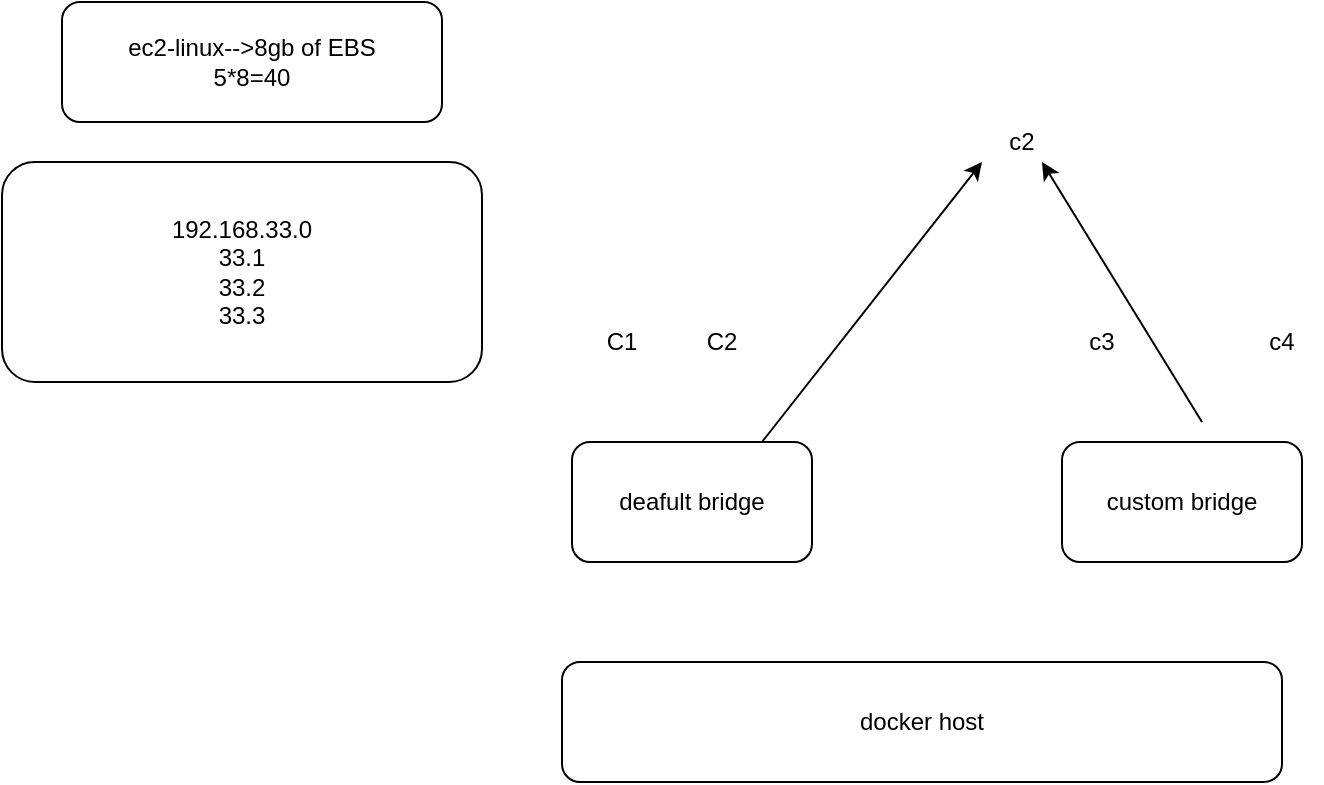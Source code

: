 <mxfile version="14.8.0" type="github">
  <diagram id="vNRMRKKJf5wKEcz3gSLy" name="Page-1">
    <mxGraphModel dx="1108" dy="482" grid="1" gridSize="10" guides="1" tooltips="1" connect="1" arrows="1" fold="1" page="1" pageScale="1" pageWidth="850" pageHeight="1100" math="0" shadow="0">
      <root>
        <mxCell id="0" />
        <mxCell id="1" parent="0" />
        <mxCell id="AiOEn3oT4aggU7Xl83LP-1" value="ec2-linux--&amp;gt;8gb of EBS&lt;br&gt;5*8=40" style="rounded=1;whiteSpace=wrap;html=1;" vertex="1" parent="1">
          <mxGeometry x="50" y="20" width="190" height="60" as="geometry" />
        </mxCell>
        <mxCell id="AiOEn3oT4aggU7Xl83LP-2" value="192.168.33.0&lt;br&gt;33.1&lt;br&gt;33.2&lt;br&gt;33.3&lt;br&gt;" style="rounded=1;whiteSpace=wrap;html=1;" vertex="1" parent="1">
          <mxGeometry x="20" y="100" width="240" height="110" as="geometry" />
        </mxCell>
        <mxCell id="AiOEn3oT4aggU7Xl83LP-3" value="docker host" style="rounded=1;whiteSpace=wrap;html=1;" vertex="1" parent="1">
          <mxGeometry x="300" y="350" width="360" height="60" as="geometry" />
        </mxCell>
        <mxCell id="AiOEn3oT4aggU7Xl83LP-4" value="deafult bridge" style="rounded=1;whiteSpace=wrap;html=1;" vertex="1" parent="1">
          <mxGeometry x="305" y="240" width="120" height="60" as="geometry" />
        </mxCell>
        <mxCell id="AiOEn3oT4aggU7Xl83LP-5" value="custom bridge" style="rounded=1;whiteSpace=wrap;html=1;" vertex="1" parent="1">
          <mxGeometry x="550" y="240" width="120" height="60" as="geometry" />
        </mxCell>
        <mxCell id="AiOEn3oT4aggU7Xl83LP-6" value="C1" style="text;html=1;strokeColor=none;fillColor=none;align=center;verticalAlign=middle;whiteSpace=wrap;rounded=0;" vertex="1" parent="1">
          <mxGeometry x="310" y="180" width="40" height="20" as="geometry" />
        </mxCell>
        <mxCell id="AiOEn3oT4aggU7Xl83LP-7" value="C2" style="text;html=1;strokeColor=none;fillColor=none;align=center;verticalAlign=middle;whiteSpace=wrap;rounded=0;" vertex="1" parent="1">
          <mxGeometry x="360" y="180" width="40" height="20" as="geometry" />
        </mxCell>
        <mxCell id="AiOEn3oT4aggU7Xl83LP-8" value="c3" style="text;html=1;strokeColor=none;fillColor=none;align=center;verticalAlign=middle;whiteSpace=wrap;rounded=0;" vertex="1" parent="1">
          <mxGeometry x="550" y="180" width="40" height="20" as="geometry" />
        </mxCell>
        <mxCell id="AiOEn3oT4aggU7Xl83LP-9" value="c4" style="text;html=1;strokeColor=none;fillColor=none;align=center;verticalAlign=middle;whiteSpace=wrap;rounded=0;" vertex="1" parent="1">
          <mxGeometry x="640" y="180" width="40" height="20" as="geometry" />
        </mxCell>
        <mxCell id="AiOEn3oT4aggU7Xl83LP-10" value="c2" style="text;html=1;strokeColor=none;fillColor=none;align=center;verticalAlign=middle;whiteSpace=wrap;rounded=0;" vertex="1" parent="1">
          <mxGeometry x="510" y="80" width="40" height="20" as="geometry" />
        </mxCell>
        <mxCell id="AiOEn3oT4aggU7Xl83LP-11" value="" style="endArrow=classic;html=1;entryX=0;entryY=1;entryDx=0;entryDy=0;" edge="1" parent="1" target="AiOEn3oT4aggU7Xl83LP-10">
          <mxGeometry width="50" height="50" relative="1" as="geometry">
            <mxPoint x="400" y="240" as="sourcePoint" />
            <mxPoint x="450" y="190" as="targetPoint" />
          </mxGeometry>
        </mxCell>
        <mxCell id="AiOEn3oT4aggU7Xl83LP-12" value="" style="endArrow=classic;html=1;entryX=0.75;entryY=1;entryDx=0;entryDy=0;" edge="1" parent="1" target="AiOEn3oT4aggU7Xl83LP-10">
          <mxGeometry width="50" height="50" relative="1" as="geometry">
            <mxPoint x="620" y="230" as="sourcePoint" />
            <mxPoint x="540" y="140" as="targetPoint" />
          </mxGeometry>
        </mxCell>
      </root>
    </mxGraphModel>
  </diagram>
</mxfile>
